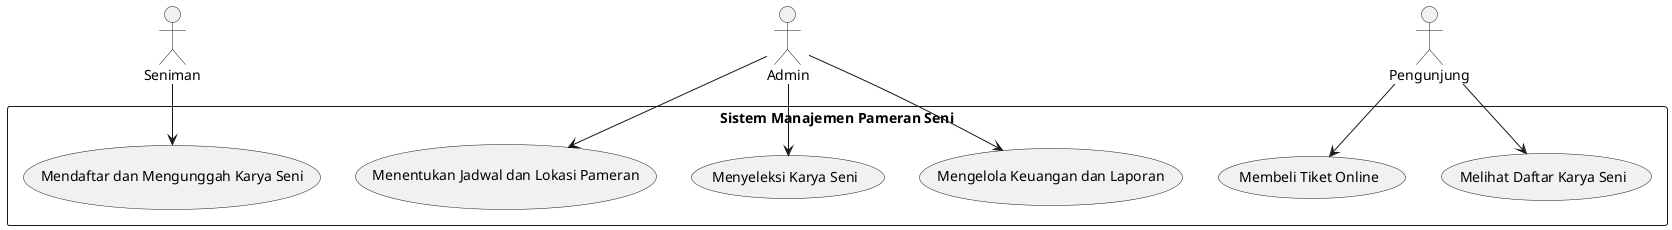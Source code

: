 @startuml
actor "Seniman" as Artist
actor "Admin" as Admin
actor "Pengunjung" as Visitor

rectangle "Sistem Manajemen Pameran Seni" {
  Artist --> (Mendaftar dan Mengunggah Karya Seni)
  Admin --> (Menyeleksi Karya Seni)
  Admin --> (Menentukan Jadwal dan Lokasi Pameran)
  Visitor --> (Melihat Daftar Karya Seni)
  Visitor --> (Membeli Tiket Online)
  Admin --> (Mengelola Keuangan dan Laporan)
}
@enduml